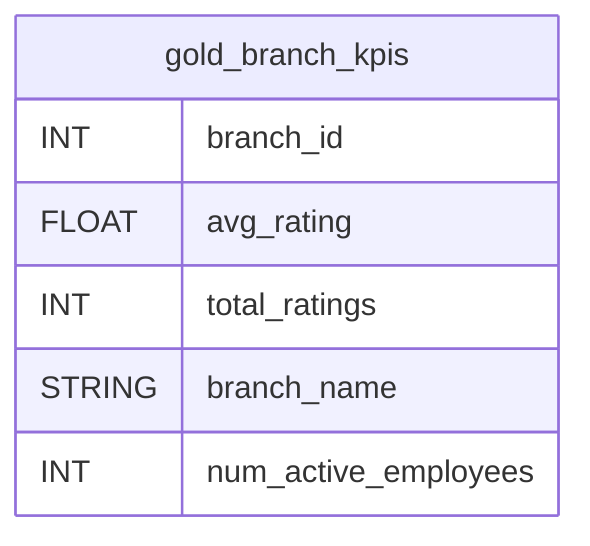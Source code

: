 erDiagram
    gold_branch_kpis {
        INT branch_id
        FLOAT avg_rating
        INT total_ratings
        STRING branch_name
        INT num_active_employees
    }